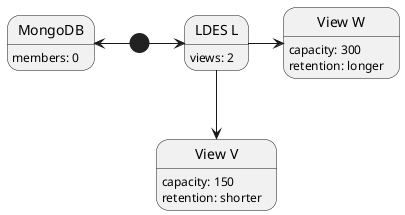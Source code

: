 @startuml
state "MongoDB" as DB
state "LDES L" as L
state "View V" as V
state "View W" as W

[*] -left-> DB
[*] -right-> L
L -down-> V
L -right-> W

DB: members: 0
L : views: 2
V : capacity: 150
W : capacity: 300
V : retention: shorter
W : retention: longer
@enduml
